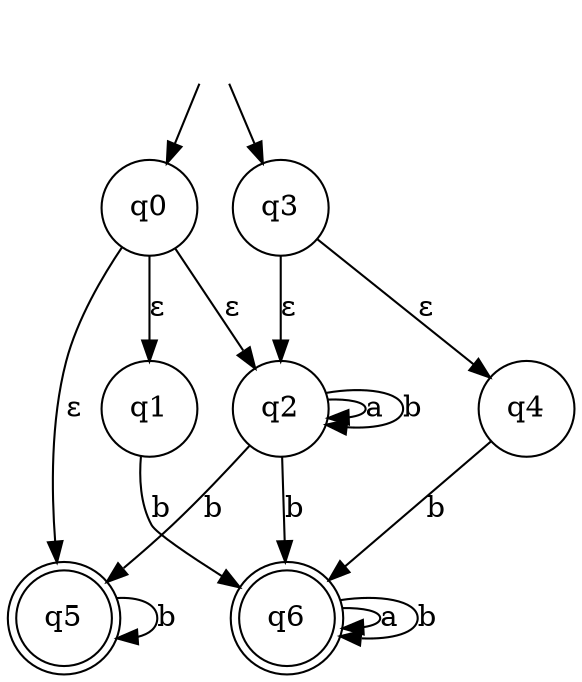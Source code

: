 digraph eNFA {
"" [shape=none];
"q0" [shape=circle];
"q6" [shape=doublecircle];
"q1" [shape=circle];
"q3" [shape=circle];
"q2" [shape=circle];
"q4" [shape=circle];
"q5" [shape=doublecircle];
"" -> "q0";
"" -> "q3";
"q0" -> "q1"  [label="ε"];
"q0" -> "q2"  [label="ε"];
"q0" -> "q5"  [label="ε"];
"q1" -> "q6"  [label="b"];
"q2" -> "q2"  [label="a"];
"q2" -> "q6"  [label="b"];
"q2" -> "q2"  [label="b"];
"q2" -> "q5"  [label="b"];
"q3" -> "q2"  [label="ε"];
"q3" -> "q4"  [label="ε"];
"q4" -> "q6"  [label="b"];
"q5" -> "q5"  [label="b"];
"q6" -> "q6"  [label="a"];
"q6" -> "q6"  [label="b"];
}
